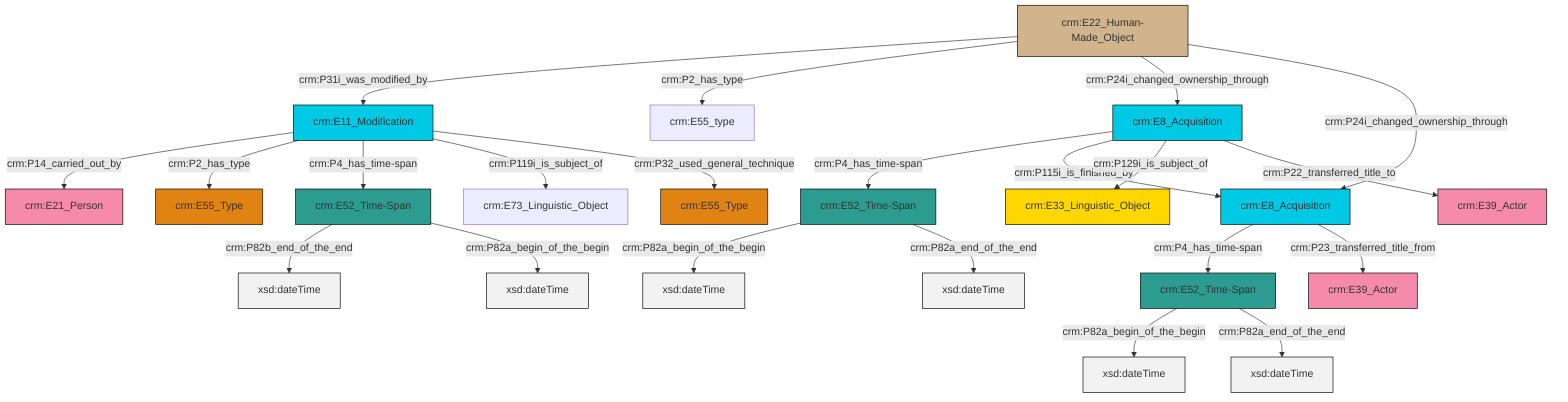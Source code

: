 graph TD
classDef Literal fill:#f2f2f2,stroke:#000000;
classDef CRM_Entity fill:#FFFFFF,stroke:#000000;
classDef Temporal_Entity fill:#00C9E6, stroke:#000000;
classDef Type fill:#E18312, stroke:#000000;
classDef Time-Span fill:#2C9C91, stroke:#000000;
classDef Appellation fill:#FFEB7F, stroke:#000000;
classDef Place fill:#008836, stroke:#000000;
classDef Persistent_Item fill:#B266B2, stroke:#000000;
classDef Conceptual_Object fill:#FFD700, stroke:#000000;
classDef Physical_Thing fill:#D2B48C, stroke:#000000;
classDef Actor fill:#f58aad, stroke:#000000;
classDef PC_Classes fill:#4ce600, stroke:#000000;
classDef Multi fill:#cccccc,stroke:#000000;

2["crm:E11_Modification"]:::Temporal_Entity -->|crm:P14_carried_out_by| 0["crm:E21_Person"]:::Actor
5["crm:E8_Acquisition"]:::Temporal_Entity -->|crm:P4_has_time-span| 3["crm:E52_Time-Span"]:::Time-Span
8["crm:E52_Time-Span"]:::Time-Span -->|crm:P82b_end_of_the_end| 9[xsd:dateTime]:::Literal
5["crm:E8_Acquisition"]:::Temporal_Entity -->|crm:P115i_is_finished_by| 10["crm:E8_Acquisition"]:::Temporal_Entity
11["crm:E52_Time-Span"]:::Time-Span -->|crm:P82a_begin_of_the_begin| 12[xsd:dateTime]:::Literal
2["crm:E11_Modification"]:::Temporal_Entity -->|crm:P2_has_type| 13["crm:E55_Type"]:::Type
5["crm:E8_Acquisition"]:::Temporal_Entity -->|crm:P129i_is_subject_of| 14["crm:E33_Linguistic_Object"]:::Conceptual_Object
15["crm:E22_Human-Made_Object"]:::Physical_Thing -->|crm:P31i_was_modified_by| 2["crm:E11_Modification"]:::Temporal_Entity
3["crm:E52_Time-Span"]:::Time-Span -->|crm:P82a_begin_of_the_begin| 17[xsd:dateTime]:::Literal
15["crm:E22_Human-Made_Object"]:::Physical_Thing -->|crm:P2_has_type| 18["crm:E55_type"]:::Default
15["crm:E22_Human-Made_Object"]:::Physical_Thing -->|crm:P24i_changed_ownership_through| 5["crm:E8_Acquisition"]:::Temporal_Entity
10["crm:E8_Acquisition"]:::Temporal_Entity -->|crm:P4_has_time-span| 11["crm:E52_Time-Span"]:::Time-Span
5["crm:E8_Acquisition"]:::Temporal_Entity -->|crm:P22_transferred_title_to| 19["crm:E39_Actor"]:::Actor
11["crm:E52_Time-Span"]:::Time-Span -->|crm:P82a_end_of_the_end| 22[xsd:dateTime]:::Literal
2["crm:E11_Modification"]:::Temporal_Entity -->|crm:P4_has_time-span| 8["crm:E52_Time-Span"]:::Time-Span
15["crm:E22_Human-Made_Object"]:::Physical_Thing -->|crm:P24i_changed_ownership_through| 10["crm:E8_Acquisition"]:::Temporal_Entity
2["crm:E11_Modification"]:::Temporal_Entity -->|crm:P119i_is_subject_of| 26["crm:E73_Linguistic_Object"]:::Default
3["crm:E52_Time-Span"]:::Time-Span -->|crm:P82a_end_of_the_end| 27[xsd:dateTime]:::Literal
10["crm:E8_Acquisition"]:::Temporal_Entity -->|crm:P23_transferred_title_from| 6["crm:E39_Actor"]:::Actor
8["crm:E52_Time-Span"]:::Time-Span -->|crm:P82a_begin_of_the_begin| 32[xsd:dateTime]:::Literal
2["crm:E11_Modification"]:::Temporal_Entity -->|crm:P32_used_general_technique| 24["crm:E55_Type"]:::Type